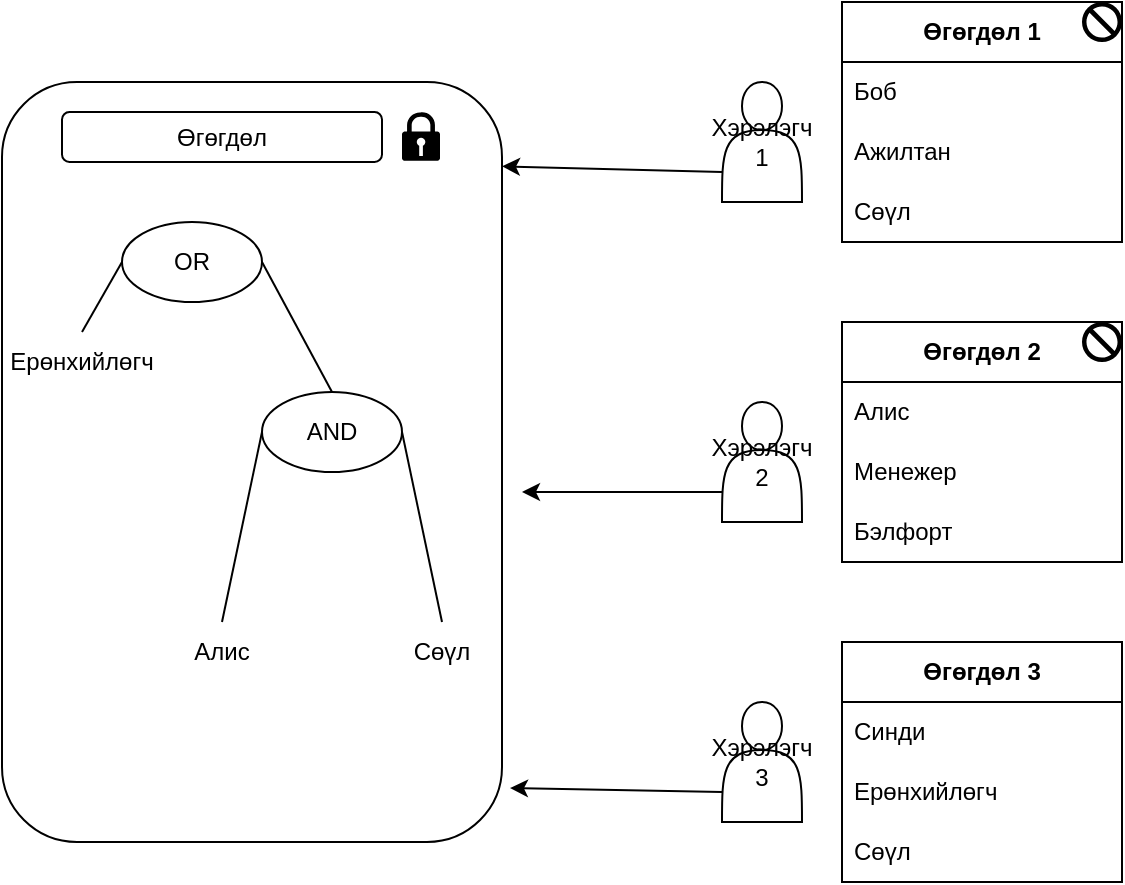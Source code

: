 <mxfile version="21.2.9" type="github">
  <diagram name="Page-1" id="6cBBODKyayb9WkINnee3">
    <mxGraphModel dx="1433" dy="799" grid="1" gridSize="10" guides="1" tooltips="1" connect="1" arrows="1" fold="1" page="1" pageScale="1" pageWidth="850" pageHeight="1100" math="0" shadow="0">
      <root>
        <mxCell id="0" />
        <mxCell id="1" parent="0" />
        <mxCell id="_bXWqTn3fBhH7CO8tgew-1" value="&lt;b&gt;Өгөгдөл 1&lt;/b&gt;" style="swimlane;fontStyle=0;childLayout=stackLayout;horizontal=1;startSize=30;horizontalStack=0;resizeParent=1;resizeParentMax=0;resizeLast=0;collapsible=1;marginBottom=0;whiteSpace=wrap;html=1;movable=0;resizable=0;rotatable=0;deletable=0;editable=0;locked=1;connectable=0;" vertex="1" parent="1">
          <mxGeometry x="580" y="140" width="140" height="120" as="geometry" />
        </mxCell>
        <mxCell id="_bXWqTn3fBhH7CO8tgew-2" value="Боб" style="text;strokeColor=none;fillColor=none;align=left;verticalAlign=middle;spacingLeft=4;spacingRight=4;overflow=hidden;points=[[0,0.5],[1,0.5]];portConstraint=eastwest;rotatable=0;whiteSpace=wrap;html=1;" vertex="1" parent="_bXWqTn3fBhH7CO8tgew-1">
          <mxGeometry y="30" width="140" height="30" as="geometry" />
        </mxCell>
        <mxCell id="_bXWqTn3fBhH7CO8tgew-3" value="Ажилтан" style="text;strokeColor=none;fillColor=none;align=left;verticalAlign=middle;spacingLeft=4;spacingRight=4;overflow=hidden;points=[[0,0.5],[1,0.5]];portConstraint=eastwest;rotatable=0;whiteSpace=wrap;html=1;" vertex="1" parent="_bXWqTn3fBhH7CO8tgew-1">
          <mxGeometry y="60" width="140" height="30" as="geometry" />
        </mxCell>
        <mxCell id="_bXWqTn3fBhH7CO8tgew-4" value="Сөүл" style="text;strokeColor=none;fillColor=none;align=left;verticalAlign=middle;spacingLeft=4;spacingRight=4;overflow=hidden;points=[[0,0.5],[1,0.5]];portConstraint=eastwest;rotatable=0;whiteSpace=wrap;html=1;" vertex="1" parent="_bXWqTn3fBhH7CO8tgew-1">
          <mxGeometry y="90" width="140" height="30" as="geometry" />
        </mxCell>
        <mxCell id="_bXWqTn3fBhH7CO8tgew-5" value="&lt;b&gt;Өгөгдөл 2&lt;/b&gt;" style="swimlane;fontStyle=0;childLayout=stackLayout;horizontal=1;startSize=30;horizontalStack=0;resizeParent=1;resizeParentMax=0;resizeLast=0;collapsible=1;marginBottom=0;whiteSpace=wrap;html=1;movable=0;resizable=0;rotatable=0;deletable=0;editable=0;locked=1;connectable=0;" vertex="1" parent="1">
          <mxGeometry x="580" y="300" width="140" height="120" as="geometry" />
        </mxCell>
        <mxCell id="_bXWqTn3fBhH7CO8tgew-6" value="Алис" style="text;strokeColor=none;fillColor=none;align=left;verticalAlign=middle;spacingLeft=4;spacingRight=4;overflow=hidden;points=[[0,0.5],[1,0.5]];portConstraint=eastwest;rotatable=0;whiteSpace=wrap;html=1;" vertex="1" parent="_bXWqTn3fBhH7CO8tgew-5">
          <mxGeometry y="30" width="140" height="30" as="geometry" />
        </mxCell>
        <mxCell id="_bXWqTn3fBhH7CO8tgew-7" value="Менежер" style="text;strokeColor=none;fillColor=none;align=left;verticalAlign=middle;spacingLeft=4;spacingRight=4;overflow=hidden;points=[[0,0.5],[1,0.5]];portConstraint=eastwest;rotatable=0;whiteSpace=wrap;html=1;" vertex="1" parent="_bXWqTn3fBhH7CO8tgew-5">
          <mxGeometry y="60" width="140" height="30" as="geometry" />
        </mxCell>
        <mxCell id="_bXWqTn3fBhH7CO8tgew-8" value="Бэлфорт" style="text;strokeColor=none;fillColor=none;align=left;verticalAlign=middle;spacingLeft=4;spacingRight=4;overflow=hidden;points=[[0,0.5],[1,0.5]];portConstraint=eastwest;rotatable=0;whiteSpace=wrap;html=1;" vertex="1" parent="_bXWqTn3fBhH7CO8tgew-5">
          <mxGeometry y="90" width="140" height="30" as="geometry" />
        </mxCell>
        <mxCell id="_bXWqTn3fBhH7CO8tgew-9" value="&lt;b&gt;Өгөгдөл 3&lt;br&gt;&lt;/b&gt;" style="swimlane;fontStyle=0;childLayout=stackLayout;horizontal=1;startSize=30;horizontalStack=0;resizeParent=1;resizeParentMax=0;resizeLast=0;collapsible=1;marginBottom=0;whiteSpace=wrap;html=1;" vertex="1" parent="1">
          <mxGeometry x="580" y="460" width="140" height="120" as="geometry" />
        </mxCell>
        <mxCell id="_bXWqTn3fBhH7CO8tgew-10" value="Синди" style="text;strokeColor=none;fillColor=none;align=left;verticalAlign=middle;spacingLeft=4;spacingRight=4;overflow=hidden;points=[[0,0.5],[1,0.5]];portConstraint=eastwest;rotatable=0;whiteSpace=wrap;html=1;" vertex="1" parent="_bXWqTn3fBhH7CO8tgew-9">
          <mxGeometry y="30" width="140" height="30" as="geometry" />
        </mxCell>
        <mxCell id="_bXWqTn3fBhH7CO8tgew-11" value="Ерөнхийлөгч" style="text;strokeColor=none;fillColor=none;align=left;verticalAlign=middle;spacingLeft=4;spacingRight=4;overflow=hidden;points=[[0,0.5],[1,0.5]];portConstraint=eastwest;rotatable=0;whiteSpace=wrap;html=1;" vertex="1" parent="_bXWqTn3fBhH7CO8tgew-9">
          <mxGeometry y="60" width="140" height="30" as="geometry" />
        </mxCell>
        <mxCell id="_bXWqTn3fBhH7CO8tgew-12" value="Сөүл" style="text;strokeColor=none;fillColor=none;align=left;verticalAlign=middle;spacingLeft=4;spacingRight=4;overflow=hidden;points=[[0,0.5],[1,0.5]];portConstraint=eastwest;rotatable=0;whiteSpace=wrap;html=1;" vertex="1" parent="_bXWqTn3fBhH7CO8tgew-9">
          <mxGeometry y="90" width="140" height="30" as="geometry" />
        </mxCell>
        <mxCell id="_bXWqTn3fBhH7CO8tgew-13" value="Хэрэлэгч 1" style="shape=actor;whiteSpace=wrap;html=1;" vertex="1" parent="1">
          <mxGeometry x="520" y="180" width="40" height="60" as="geometry" />
        </mxCell>
        <mxCell id="_bXWqTn3fBhH7CO8tgew-14" value="Хэрэлэгч 2" style="shape=actor;whiteSpace=wrap;html=1;" vertex="1" parent="1">
          <mxGeometry x="520" y="340" width="40" height="60" as="geometry" />
        </mxCell>
        <mxCell id="_bXWqTn3fBhH7CO8tgew-15" value="Хэрэлэгч 3" style="shape=actor;whiteSpace=wrap;html=1;" vertex="1" parent="1">
          <mxGeometry x="520" y="490" width="40" height="60" as="geometry" />
        </mxCell>
        <mxCell id="_bXWqTn3fBhH7CO8tgew-16" value="" style="rounded=1;whiteSpace=wrap;html=1;" vertex="1" parent="1">
          <mxGeometry x="160" y="180" width="250" height="380" as="geometry" />
        </mxCell>
        <mxCell id="_bXWqTn3fBhH7CO8tgew-37" value="OR" style="ellipse;whiteSpace=wrap;html=1;" vertex="1" parent="1">
          <mxGeometry x="220" y="250" width="70" height="40" as="geometry" />
        </mxCell>
        <mxCell id="_bXWqTn3fBhH7CO8tgew-38" value="AND" style="ellipse;whiteSpace=wrap;html=1;" vertex="1" parent="1">
          <mxGeometry x="290" y="335" width="70" height="40" as="geometry" />
        </mxCell>
        <mxCell id="_bXWqTn3fBhH7CO8tgew-39" value="Ерөнхийлөгч" style="text;strokeColor=none;align=center;fillColor=none;html=1;verticalAlign=middle;whiteSpace=wrap;rounded=0;" vertex="1" parent="1">
          <mxGeometry x="170" y="305" width="60" height="30" as="geometry" />
        </mxCell>
        <mxCell id="_bXWqTn3fBhH7CO8tgew-40" value="" style="endArrow=none;html=1;rounded=0;entryX=0;entryY=0.5;entryDx=0;entryDy=0;exitX=0.5;exitY=0;exitDx=0;exitDy=0;" edge="1" parent="1" source="_bXWqTn3fBhH7CO8tgew-39" target="_bXWqTn3fBhH7CO8tgew-37">
          <mxGeometry width="50" height="50" relative="1" as="geometry">
            <mxPoint x="150" y="335" as="sourcePoint" />
            <mxPoint x="200" y="285" as="targetPoint" />
          </mxGeometry>
        </mxCell>
        <mxCell id="_bXWqTn3fBhH7CO8tgew-41" value="Алис" style="text;strokeColor=none;align=center;fillColor=none;html=1;verticalAlign=middle;whiteSpace=wrap;rounded=0;" vertex="1" parent="1">
          <mxGeometry x="240" y="450" width="60" height="30" as="geometry" />
        </mxCell>
        <mxCell id="_bXWqTn3fBhH7CO8tgew-42" value="Сөүл" style="text;strokeColor=none;align=center;fillColor=none;html=1;verticalAlign=middle;whiteSpace=wrap;rounded=0;" vertex="1" parent="1">
          <mxGeometry x="350" y="450" width="60" height="30" as="geometry" />
        </mxCell>
        <mxCell id="_bXWqTn3fBhH7CO8tgew-43" value="" style="endArrow=none;html=1;rounded=0;entryX=0;entryY=0.5;entryDx=0;entryDy=0;exitX=0.5;exitY=0;exitDx=0;exitDy=0;" edge="1" parent="1" source="_bXWqTn3fBhH7CO8tgew-41" target="_bXWqTn3fBhH7CO8tgew-38">
          <mxGeometry width="50" height="50" relative="1" as="geometry">
            <mxPoint x="150" y="335" as="sourcePoint" />
            <mxPoint x="200" y="285" as="targetPoint" />
          </mxGeometry>
        </mxCell>
        <mxCell id="_bXWqTn3fBhH7CO8tgew-44" value="" style="endArrow=none;html=1;rounded=0;entryX=1;entryY=0.5;entryDx=0;entryDy=0;exitX=0.5;exitY=0;exitDx=0;exitDy=0;" edge="1" parent="1" source="_bXWqTn3fBhH7CO8tgew-42" target="_bXWqTn3fBhH7CO8tgew-38">
          <mxGeometry width="50" height="50" relative="1" as="geometry">
            <mxPoint x="150" y="335" as="sourcePoint" />
            <mxPoint x="200" y="285" as="targetPoint" />
          </mxGeometry>
        </mxCell>
        <mxCell id="_bXWqTn3fBhH7CO8tgew-45" value="" style="endArrow=classic;html=1;rounded=0;exitX=0;exitY=0.75;exitDx=0;exitDy=0;entryX=1;entryY=0.111;entryDx=0;entryDy=0;entryPerimeter=0;" edge="1" parent="1" source="_bXWqTn3fBhH7CO8tgew-13" target="_bXWqTn3fBhH7CO8tgew-16">
          <mxGeometry width="50" height="50" relative="1" as="geometry">
            <mxPoint x="400" y="420" as="sourcePoint" />
            <mxPoint x="460" y="260" as="targetPoint" />
          </mxGeometry>
        </mxCell>
        <mxCell id="_bXWqTn3fBhH7CO8tgew-46" value="" style="endArrow=classic;html=1;rounded=0;exitX=0;exitY=0.75;exitDx=0;exitDy=0;" edge="1" parent="1" source="_bXWqTn3fBhH7CO8tgew-14">
          <mxGeometry width="50" height="50" relative="1" as="geometry">
            <mxPoint x="400" y="420" as="sourcePoint" />
            <mxPoint x="420" y="385" as="targetPoint" />
          </mxGeometry>
        </mxCell>
        <mxCell id="_bXWqTn3fBhH7CO8tgew-47" value="" style="endArrow=classic;html=1;rounded=0;exitX=0;exitY=0.75;exitDx=0;exitDy=0;entryX=1.016;entryY=0.929;entryDx=0;entryDy=0;entryPerimeter=0;" edge="1" parent="1" source="_bXWqTn3fBhH7CO8tgew-15" target="_bXWqTn3fBhH7CO8tgew-16">
          <mxGeometry width="50" height="50" relative="1" as="geometry">
            <mxPoint x="400" y="420" as="sourcePoint" />
            <mxPoint x="450" y="370" as="targetPoint" />
          </mxGeometry>
        </mxCell>
        <mxCell id="_bXWqTn3fBhH7CO8tgew-48" value="" style="endArrow=none;html=1;rounded=0;exitX=0.5;exitY=0;exitDx=0;exitDy=0;entryX=1;entryY=0.5;entryDx=0;entryDy=0;" edge="1" parent="1" source="_bXWqTn3fBhH7CO8tgew-38" target="_bXWqTn3fBhH7CO8tgew-37">
          <mxGeometry width="50" height="50" relative="1" as="geometry">
            <mxPoint x="290" y="320" as="sourcePoint" />
            <mxPoint x="340" y="270" as="targetPoint" />
          </mxGeometry>
        </mxCell>
        <mxCell id="_bXWqTn3fBhH7CO8tgew-49" value="Өгөгдөл" style="rounded=1;whiteSpace=wrap;html=1;" vertex="1" parent="1">
          <mxGeometry x="190" y="195" width="160" height="25" as="geometry" />
        </mxCell>
        <mxCell id="_bXWqTn3fBhH7CO8tgew-51" value="" style="sketch=0;aspect=fixed;pointerEvents=1;shadow=0;dashed=0;html=1;strokeColor=none;labelPosition=center;verticalLabelPosition=bottom;verticalAlign=top;align=center;fillColor=#000000;shape=mxgraph.mscae.enterprise.lock" vertex="1" parent="1">
          <mxGeometry x="360" y="195" width="19" height="24.36" as="geometry" />
        </mxCell>
        <mxCell id="_bXWqTn3fBhH7CO8tgew-53" value="" style="shape=mxgraph.signs.safety.no;html=1;pointerEvents=1;fillColor=#000000;strokeColor=none;verticalLabelPosition=bottom;verticalAlign=top;align=center;" vertex="1" parent="1">
          <mxGeometry x="700" y="140" width="20" height="20" as="geometry" />
        </mxCell>
        <mxCell id="_bXWqTn3fBhH7CO8tgew-54" value="" style="shape=mxgraph.signs.safety.no;html=1;pointerEvents=1;fillColor=#000000;strokeColor=none;verticalLabelPosition=bottom;verticalAlign=top;align=center;" vertex="1" parent="1">
          <mxGeometry x="700" y="300" width="20" height="20" as="geometry" />
        </mxCell>
      </root>
    </mxGraphModel>
  </diagram>
</mxfile>

